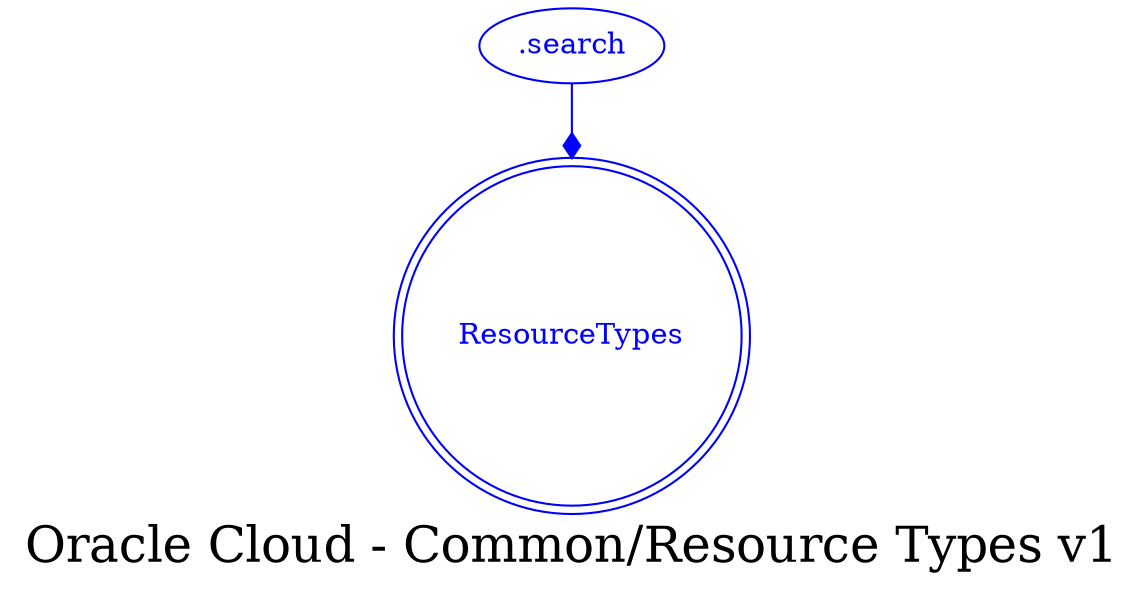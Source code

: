 digraph LexiconGraph {
graph[label="Oracle Cloud - Common/Resource Types v1", fontsize=24]
splines=true
"ResourceTypes" [color=blue, fontcolor=blue, shape=doublecircle]
".search" -> "ResourceTypes" [color=blue, fontcolor=blue, arrowhead=diamond, arrowtail=none]
".search" [color=blue, fontcolor=blue, shape=ellipse]
}
